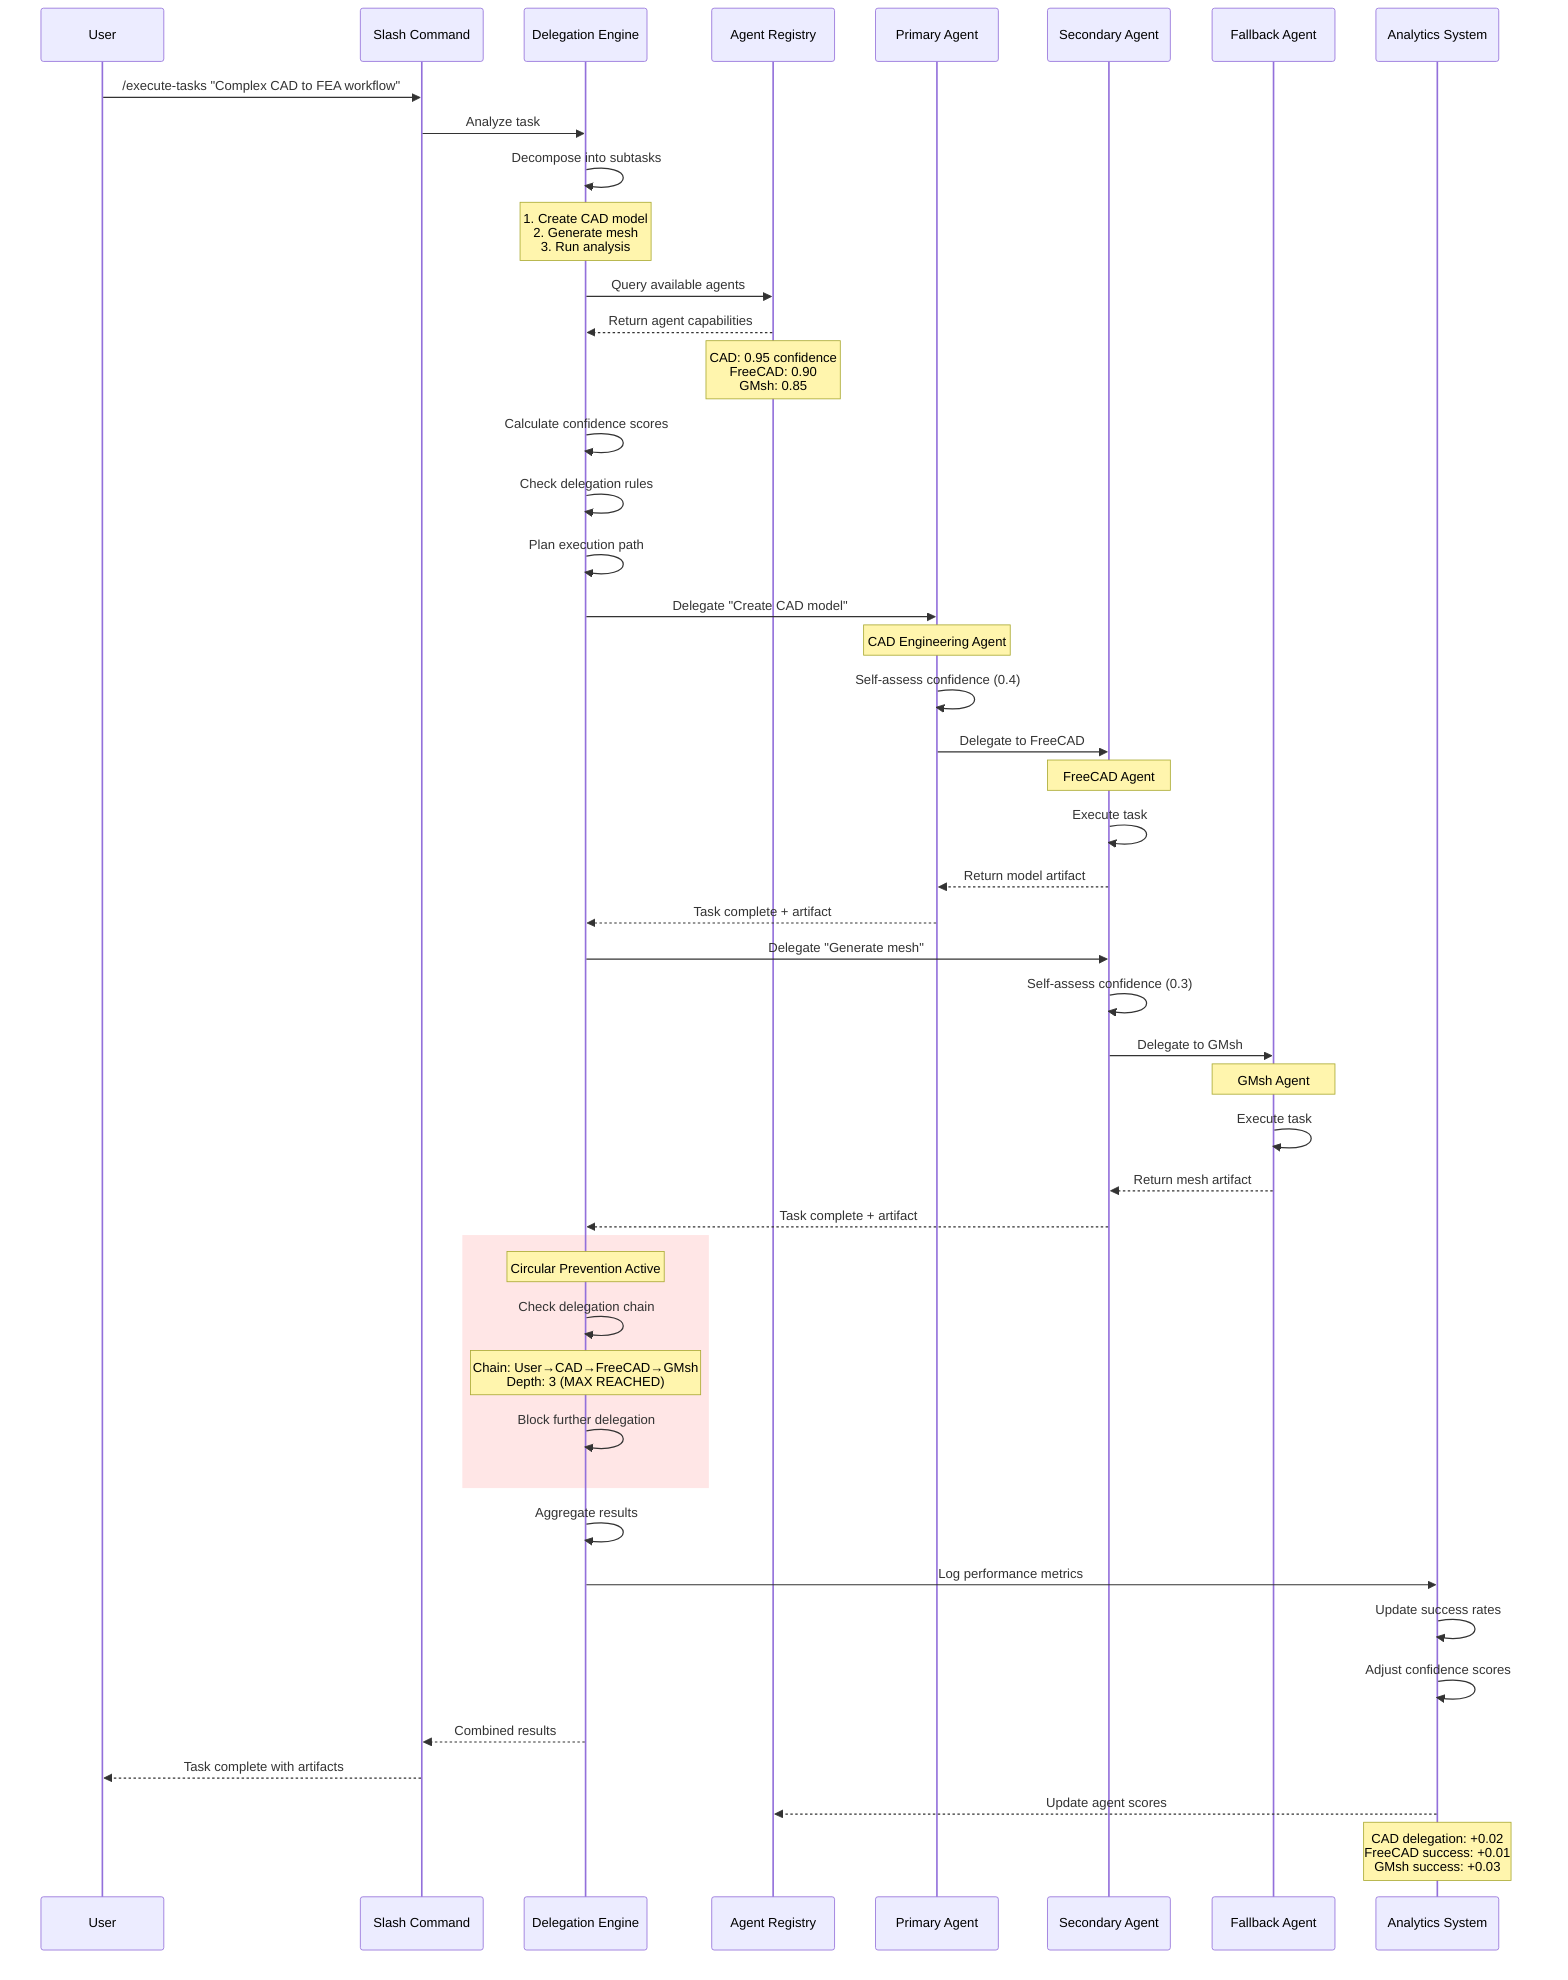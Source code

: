 sequenceDiagram
    participant User
    participant Slash as Slash Command
    participant Engine as Delegation Engine
    participant Registry as Agent Registry
    participant Primary as Primary Agent
    participant Secondary as Secondary Agent
    participant Fallback as Fallback Agent
    participant Analytics as Analytics System

    User->>Slash: /execute-tasks "Complex CAD to FEA workflow"
    
    %% Task Analysis Phase
    Slash->>Engine: Analyze task
    Engine->>Engine: Decompose into subtasks
    Note over Engine: 1. Create CAD model<br/>2. Generate mesh<br/>3. Run analysis
    
    %% Agent Discovery Phase
    Engine->>Registry: Query available agents
    Registry-->>Engine: Return agent capabilities
    Note over Registry: CAD: 0.95 confidence<br/>FreeCAD: 0.90<br/>GMsh: 0.85
    
    %% Delegation Decision Phase
    Engine->>Engine: Calculate confidence scores
    Engine->>Engine: Check delegation rules
    Engine->>Engine: Plan execution path
    
    %% Subtask 1: CAD Model
    Engine->>Primary: Delegate "Create CAD model"
    Note over Primary: CAD Engineering Agent
    Primary->>Primary: Self-assess confidence (0.4)
    Primary->>Secondary: Delegate to FreeCAD
    Note over Secondary: FreeCAD Agent
    Secondary->>Secondary: Execute task
    Secondary-->>Primary: Return model artifact
    Primary-->>Engine: Task complete + artifact
    
    %% Subtask 2: Mesh Generation
    Engine->>Secondary: Delegate "Generate mesh"
    Secondary->>Secondary: Self-assess confidence (0.3)
    Secondary->>Fallback: Delegate to GMsh
    Note over Fallback: GMsh Agent
    Fallback->>Fallback: Execute task
    Fallback-->>Secondary: Return mesh artifact
    Secondary-->>Engine: Task complete + artifact
    
    %% Circular Prevention Example
    rect rgb(255, 230, 230)
        Note over Engine: Circular Prevention Active
        Engine->>Engine: Check delegation chain
        Note over Engine: Chain: User→CAD→FreeCAD→GMsh<br/>Depth: 3 (MAX REACHED)
        Engine->>Engine: Block further delegation
    end
    
    %% Result Aggregation
    Engine->>Engine: Aggregate results
    Engine->>Analytics: Log performance metrics
    Analytics->>Analytics: Update success rates
    Analytics->>Analytics: Adjust confidence scores
    
    %% Return to User
    Engine-->>Slash: Combined results
    Slash-->>User: Task complete with artifacts
    
    %% Learning Feedback
    Analytics-->>Registry: Update agent scores
    Note over Analytics: CAD delegation: +0.02<br/>FreeCAD success: +0.01<br/>GMsh success: +0.03